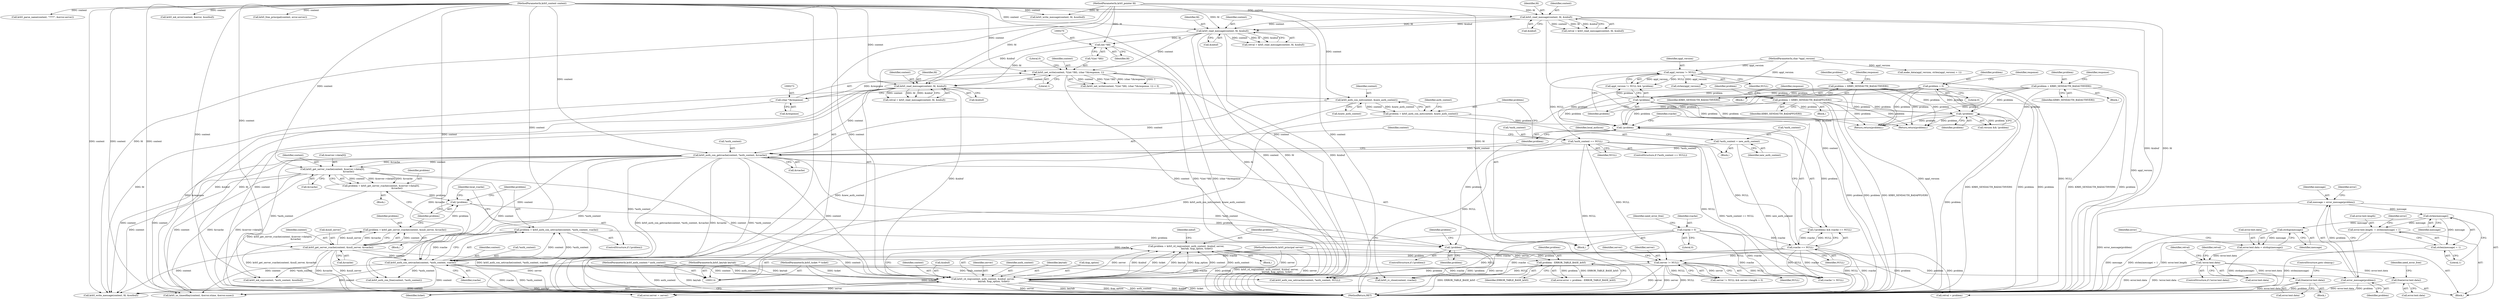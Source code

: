 digraph "0_krb5_102bb6ebf20f9174130c85c3b052ae104e5073ec_0@API" {
"1000475" [label="(Call,strlen(message))"];
"1000464" [label="(Call,message = error_message(problem))"];
"1000466" [label="(Call,error_message(problem))"];
"1000450" [label="(Call,problem - ERROR_TABLE_BASE_krb5)"];
"1000388" [label="(Call,problem = krb5_rd_req(context, auth_context, &inbuf, server,\n                              keytab, &ap_option, ticket))"];
"1000390" [label="(Call,krb5_rd_req(context, auth_context, &inbuf, server,\n                              keytab, &ap_option, ticket))"];
"1000376" [label="(Call,krb5_auth_con_setrcache(context, *auth_context, rcache))"];
"1000341" [label="(Call,krb5_get_server_rcache(context, &server->data[0],\n                                             &rcache))"];
"1000314" [label="(Call,krb5_auth_con_getrcache(context, *auth_context, &rcache))"];
"1000303" [label="(Call,krb5_auth_con_init(context, &new_auth_context))"];
"1000288" [label="(Call,krb5_read_message(context, fd, &inbuf))"];
"1000266" [label="(Call,krb5_net_write(context, *((int *)fd), (char *)&response, 1))"];
"1000215" [label="(Call,krb5_read_message(context, fd, &inbuf))"];
"1000168" [label="(Call,krb5_read_message(context, fd, &inbuf))"];
"1000115" [label="(MethodParameterIn,krb5_context context)"];
"1000117" [label="(MethodParameterIn,krb5_pointer fd)"];
"1000272" [label="(Call,(char *)&response)"];
"1000269" [label="(Call,(int *)fd)"];
"1000296" [label="(Call,*auth_context == NULL)"];
"1000224" [label="(Call,appl_version != NULL)"];
"1000118" [label="(MethodParameterIn,char *appl_version)"];
"1000307" [label="(Call,*auth_context = new_auth_context)"];
"1000365" [label="(Call,krb5_get_server_rcache(context, &null_server, &rcache))"];
"1000324" [label="(Call,rcache == NULL)"];
"1000135" [label="(Call,rcache = 0)"];
"1000116" [label="(MethodParameterIn,krb5_auth_context * auth_context)"];
"1000330" [label="(Call,server != NULL)"];
"1000119" [label="(MethodParameterIn,krb5_principal server)"];
"1000121" [label="(MethodParameterIn,krb5_keytab keytab)"];
"1000122" [label="(MethodParameterIn,krb5_ticket ** ticket)"];
"1000385" [label="(Call,!problem)"];
"1000374" [label="(Call,problem = krb5_auth_con_setrcache(context, *auth_context, rcache))"];
"1000372" [label="(Call,!problem)"];
"1000363" [label="(Call,problem = krb5_get_server_rcache(context, &null_server, &rcache))"];
"1000339" [label="(Call,problem = krb5_get_server_rcache(context, &server->data[0],\n                                             &rcache))"];
"1000322" [label="(Call,!problem)"];
"1000206" [label="(Call,problem = KRB5_SENDAUTH_BADAUTHVERS)"];
"1000301" [label="(Call,problem = krb5_auth_con_init(context, &new_auth_context))"];
"1000153" [label="(Call,problem = 0)"];
"1000244" [label="(Call,problem = KRB5_SENDAUTH_BADAPPLVERS)"];
"1000191" [label="(Call,problem = KRB5_SENDAUTH_BADAUTHVERS)"];
"1000227" [label="(Call,!problem)"];
"1000253" [label="(Call,!problem)"];
"1000468" [label="(Call,error.text.length  = strlen(message) + 1)"];
"1000474" [label="(Call,strlen(message) + 1)"];
"1000484" [label="(Call,strdup(message))"];
"1000478" [label="(Call,error.text.data = strdup(message))"];
"1000487" [label="(Call,!error.text.data)"];
"1000508" [label="(Call,free(error.text.data))"];
"1000515" [label="(Call,free(error.text.data))"];
"1000365" [label="(Call,krb5_get_server_rcache(context, &null_server, &rcache))"];
"1000265" [label="(Call,(krb5_net_write(context, *((int *)fd), (char *)&response, 1)) < 0)"];
"1000326" [label="(Identifier,NULL)"];
"1000382" [label="(Identifier,local_rcache)"];
"1000274" [label="(Call,&response)"];
"1000391" [label="(Identifier,context)"];
"1000117" [label="(MethodParameterIn,krb5_pointer fd)"];
"1000308" [label="(Call,*auth_context)"];
"1000477" [label="(Literal,1)"];
"1000515" [label="(Call,free(error.text.data))"];
"1000509" [label="(Call,error.text.data)"];
"1000464" [label="(Call,message = error_message(problem))"];
"1000235" [label="(Call,strlen(appl_version))"];
"1000340" [label="(Identifier,problem)"];
"1000243" [label="(Block,)"];
"1000469" [label="(Call,error.text.length)"];
"1000288" [label="(Call,krb5_read_message(context, fd, &inbuf))"];
"1000371" [label="(ControlStructure,if (!problem))"];
"1000402" [label="(Identifier,inbuf)"];
"1000286" [label="(Call,retval = krb5_read_message(context, fd, &inbuf))"];
"1000295" [label="(ControlStructure,if (*auth_context == NULL))"];
"1000375" [label="(Identifier,problem)"];
"1000475" [label="(Call,strlen(message))"];
"1000451" [label="(Identifier,problem)"];
"1000207" [label="(Identifier,problem)"];
"1000363" [label="(Call,problem = krb5_get_server_rcache(context, &null_server, &rcache))"];
"1000514" [label="(ControlStructure,goto cleanup;)"];
"1000500" [label="(Identifier,retval)"];
"1000191" [label="(Call,problem = KRB5_SENDAUTH_BADAUTHVERS)"];
"1000304" [label="(Identifier,context)"];
"1000376" [label="(Call,krb5_auth_con_setrcache(context, *auth_context, rcache))"];
"1000582" [label="(Call,krb5_write_message(context, fd, &outbuf))"];
"1000254" [label="(Identifier,problem)"];
"1000487" [label="(Call,!error.text.data)"];
"1000495" [label="(Identifier,retval)"];
"1000137" [label="(Literal,0)"];
"1000490" [label="(Identifier,error)"];
"1000485" [label="(Identifier,message)"];
"1000377" [label="(Identifier,context)"];
"1000352" [label="(Block,)"];
"1000415" [label="(Call,krb5_us_timeofday(context, &error.stime, &error.susec))"];
"1000218" [label="(Call,&inbuf)"];
"1000271" [label="(Identifier,fd)"];
"1000330" [label="(Call,server != NULL)"];
"1000122" [label="(MethodParameterIn,krb5_ticket ** ticket)"];
"1000154" [label="(Identifier,problem)"];
"1000436" [label="(Call,krb5_parse_name(context, \"????\", &error.server))"];
"1000314" [label="(Call,krb5_auth_con_getrcache(context, *auth_context, &rcache))"];
"1000309" [label="(Identifier,auth_context)"];
"1000153" [label="(Call,problem = 0)"];
"1000290" [label="(Identifier,fd)"];
"1000116" [label="(MethodParameterIn,krb5_auth_context * auth_context)"];
"1000226" [label="(Identifier,NULL)"];
"1000542" [label="(Call,krb5_write_message(context, fd, &outbuf))"];
"1000307" [label="(Call,*auth_context = new_auth_context)"];
"1000206" [label="(Call,problem = KRB5_SENDAUTH_BADAUTHVERS)"];
"1000466" [label="(Call,error_message(problem))"];
"1000479" [label="(Call,error.text.data)"];
"1000277" [label="(Literal,0)"];
"1000620" [label="(MethodReturn,RET)"];
"1000302" [label="(Identifier,problem)"];
"1000405" [label="(Identifier,problem)"];
"1000232" [label="(Call,make_data(appl_version, strlen(appl_version) + 1))"];
"1000136" [label="(Identifier,rcache)"];
"1000478" [label="(Call,error.text.data = strdup(message))"];
"1000297" [label="(Call,*auth_context)"];
"1000266" [label="(Call,krb5_net_write(context, *((int *)fd), (char *)&response, 1))"];
"1000205" [label="(Block,)"];
"1000253" [label="(Call,!problem)"];
"1000118" [label="(MethodParameterIn,char *appl_version)"];
"1000323" [label="(Identifier,problem)"];
"1000322" [label="(Call,!problem)"];
"1000389" [label="(Identifier,problem)"];
"1000227" [label="(Call,!problem)"];
"1000450" [label="(Call,problem - ERROR_TABLE_BASE_krb5)"];
"1000349" [label="(Call,&rcache)"];
"1000216" [label="(Identifier,context)"];
"1000366" [label="(Identifier,context)"];
"1000246" [label="(Identifier,KRB5_SENDAUTH_BADAPPLVERS)"];
"1000224" [label="(Call,appl_version != NULL)"];
"1000481" [label="(Identifier,error)"];
"1000217" [label="(Identifier,fd)"];
"1000329" [label="(Call,server != NULL && server->length > 0)"];
"1000393" [label="(Call,&inbuf)"];
"1000169" [label="(Identifier,context)"];
"1000613" [label="(Call,krb5_auth_con_setrcache(context, *auth_context, NULL))"];
"1000143" [label="(Identifier,need_error_free)"];
"1000386" [label="(Identifier,problem)"];
"1000474" [label="(Call,strlen(message) + 1)"];
"1000373" [label="(Identifier,problem)"];
"1000446" [label="(Call,error.error = problem - ERROR_TABLE_BASE_krb5)"];
"1000488" [label="(Call,error.text.data)"];
"1000324" [label="(Call,rcache == NULL)"];
"1000268" [label="(Call,*((int *)fd))"];
"1000571" [label="(Call,krb5_mk_rep(context, *auth_context, &outbuf))"];
"1000385" [label="(Call,!problem)"];
"1000312" [label="(Identifier,local_authcon)"];
"1000507" [label="(Block,)"];
"1000395" [label="(Identifier,server)"];
"1000279" [label="(Return,return(problem);)"];
"1000244" [label="(Call,problem = KRB5_SENDAUTH_BADAPPLVERS)"];
"1000486" [label="(ControlStructure,if (!error.text.data))"];
"1000392" [label="(Identifier,auth_context)"];
"1000315" [label="(Identifier,context)"];
"1000299" [label="(Identifier,NULL)"];
"1000332" [label="(Identifier,NULL)"];
"1000115" [label="(MethodParameterIn,krb5_context context)"];
"1000166" [label="(Call,retval = krb5_read_message(context, fd, &inbuf))"];
"1000325" [label="(Identifier,rcache)"];
"1000380" [label="(Identifier,rcache)"];
"1000396" [label="(Identifier,keytab)"];
"1000193" [label="(Identifier,KRB5_SENDAUTH_BADAUTHVERS)"];
"1000276" [label="(Literal,1)"];
"1000300" [label="(Block,)"];
"1000387" [label="(Block,)"];
"1000190" [label="(Block,)"];
"1000516" [label="(Call,error.text.data)"];
"1000342" [label="(Identifier,context)"];
"1000208" [label="(Identifier,KRB5_SENDAUTH_BADAUTHVERS)"];
"1000406" [label="(Block,)"];
"1000272" [label="(Call,(char *)&response)"];
"1000335" [label="(Identifier,server)"];
"1000192" [label="(Identifier,problem)"];
"1000310" [label="(Identifier,new_auth_context)"];
"1000195" [label="(Identifier,response)"];
"1000210" [label="(Identifier,response)"];
"1000501" [label="(Call,krb5_mk_error(context, &error, &outbuf))"];
"1000364" [label="(Identifier,problem)"];
"1000296" [label="(Call,*auth_context == NULL)"];
"1000397" [label="(Call,&ap_option)"];
"1000316" [label="(Call,*auth_context)"];
"1000171" [label="(Call,&inbuf)"];
"1000155" [label="(Literal,0)"];
"1000248" [label="(Identifier,response)"];
"1000338" [label="(Block,)"];
"1000468" [label="(Call,error.text.length  = strlen(message) + 1)"];
"1000399" [label="(Identifier,ticket)"];
"1000305" [label="(Call,&new_auth_context)"];
"1000452" [label="(Identifier,ERROR_TABLE_BASE_krb5)"];
"1000556" [label="(Call,retval = problem)"];
"1000343" [label="(Call,&server->data[0])"];
"1000471" [label="(Identifier,error)"];
"1000283" [label="(Return,return(problem);)"];
"1000476" [label="(Identifier,message)"];
"1000267" [label="(Identifier,context)"];
"1000170" [label="(Identifier,fd)"];
"1000291" [label="(Call,&inbuf)"];
"1000465" [label="(Identifier,message)"];
"1000223" [label="(Call,appl_version != NULL && !problem)"];
"1000303" [label="(Call,krb5_auth_con_init(context, &new_auth_context))"];
"1000157" [label="(Identifier,response)"];
"1000251" [label="(Call,version && !problem)"];
"1000225" [label="(Identifier,appl_version)"];
"1000369" [label="(Call,&rcache)"];
"1000119" [label="(MethodParameterIn,krb5_principal server)"];
"1000124" [label="(Block,)"];
"1000213" [label="(Call,retval = krb5_read_message(context, fd, &inbuf))"];
"1000135" [label="(Call,rcache = 0)"];
"1000427" [label="(Call,error.server = server)"];
"1000388" [label="(Call,problem = krb5_rd_req(context, auth_context, &inbuf, server,\n                              keytab, &ap_option, ticket))"];
"1000168" [label="(Call,krb5_read_message(context, fd, &inbuf))"];
"1000301" [label="(Call,problem = krb5_auth_con_init(context, &new_auth_context))"];
"1000318" [label="(Call,&rcache)"];
"1000522" [label="(Identifier,need_error_free)"];
"1000390" [label="(Call,krb5_rd_req(context, auth_context, &inbuf, server,\n                              keytab, &ap_option, ticket))"];
"1000610" [label="(Call,krb5_rc_close(context, rcache))"];
"1000269" [label="(Call,(int *)fd)"];
"1000367" [label="(Call,&null_server)"];
"1000339" [label="(Call,problem = krb5_get_server_rcache(context, &server->data[0],\n                                             &rcache))"];
"1000467" [label="(Identifier,problem)"];
"1000598" [label="(Call,krb5_auth_con_free(context, *auth_context))"];
"1000606" [label="(Call,rcache != NULL)"];
"1000378" [label="(Call,*auth_context)"];
"1000289" [label="(Identifier,context)"];
"1000228" [label="(Identifier,problem)"];
"1000372" [label="(Call,!problem)"];
"1000341" [label="(Call,krb5_get_server_rcache(context, &server->data[0],\n                                             &rcache))"];
"1000321" [label="(Call,(!problem) && rcache == NULL)"];
"1000245" [label="(Identifier,problem)"];
"1000384" [label="(ControlStructure,if (!problem))"];
"1000508" [label="(Call,free(error.text.data))"];
"1000523" [label="(Call,krb5_free_principal(context, error.server))"];
"1000331" [label="(Identifier,server)"];
"1000484" [label="(Call,strdup(message))"];
"1000215" [label="(Call,krb5_read_message(context, fd, &inbuf))"];
"1000374" [label="(Call,problem = krb5_auth_con_setrcache(context, *auth_context, rcache))"];
"1000121" [label="(MethodParameterIn,krb5_keytab keytab)"];
"1000475" -> "1000474"  [label="AST: "];
"1000475" -> "1000476"  [label="CFG: "];
"1000476" -> "1000475"  [label="AST: "];
"1000477" -> "1000475"  [label="CFG: "];
"1000475" -> "1000468"  [label="DDG: message"];
"1000475" -> "1000474"  [label="DDG: message"];
"1000464" -> "1000475"  [label="DDG: message"];
"1000475" -> "1000484"  [label="DDG: message"];
"1000464" -> "1000406"  [label="AST: "];
"1000464" -> "1000466"  [label="CFG: "];
"1000465" -> "1000464"  [label="AST: "];
"1000466" -> "1000464"  [label="AST: "];
"1000471" -> "1000464"  [label="CFG: "];
"1000464" -> "1000620"  [label="DDG: error_message(problem)"];
"1000466" -> "1000464"  [label="DDG: problem"];
"1000466" -> "1000467"  [label="CFG: "];
"1000467" -> "1000466"  [label="AST: "];
"1000466" -> "1000620"  [label="DDG: problem"];
"1000450" -> "1000466"  [label="DDG: problem"];
"1000466" -> "1000556"  [label="DDG: problem"];
"1000450" -> "1000446"  [label="AST: "];
"1000450" -> "1000452"  [label="CFG: "];
"1000451" -> "1000450"  [label="AST: "];
"1000452" -> "1000450"  [label="AST: "];
"1000446" -> "1000450"  [label="CFG: "];
"1000450" -> "1000620"  [label="DDG: ERROR_TABLE_BASE_krb5"];
"1000450" -> "1000446"  [label="DDG: problem"];
"1000450" -> "1000446"  [label="DDG: ERROR_TABLE_BASE_krb5"];
"1000388" -> "1000450"  [label="DDG: problem"];
"1000385" -> "1000450"  [label="DDG: problem"];
"1000388" -> "1000387"  [label="AST: "];
"1000388" -> "1000390"  [label="CFG: "];
"1000389" -> "1000388"  [label="AST: "];
"1000390" -> "1000388"  [label="AST: "];
"1000402" -> "1000388"  [label="CFG: "];
"1000388" -> "1000620"  [label="DDG: problem"];
"1000388" -> "1000620"  [label="DDG: krb5_rd_req(context, auth_context, &inbuf, server,\n                              keytab, &ap_option, ticket)"];
"1000390" -> "1000388"  [label="DDG: server"];
"1000390" -> "1000388"  [label="DDG: &inbuf"];
"1000390" -> "1000388"  [label="DDG: ticket"];
"1000390" -> "1000388"  [label="DDG: keytab"];
"1000390" -> "1000388"  [label="DDG: &ap_option"];
"1000390" -> "1000388"  [label="DDG: context"];
"1000390" -> "1000388"  [label="DDG: auth_context"];
"1000388" -> "1000556"  [label="DDG: problem"];
"1000390" -> "1000399"  [label="CFG: "];
"1000391" -> "1000390"  [label="AST: "];
"1000392" -> "1000390"  [label="AST: "];
"1000393" -> "1000390"  [label="AST: "];
"1000395" -> "1000390"  [label="AST: "];
"1000396" -> "1000390"  [label="AST: "];
"1000397" -> "1000390"  [label="AST: "];
"1000399" -> "1000390"  [label="AST: "];
"1000390" -> "1000620"  [label="DDG: keytab"];
"1000390" -> "1000620"  [label="DDG: &ap_option"];
"1000390" -> "1000620"  [label="DDG: auth_context"];
"1000390" -> "1000620"  [label="DDG: &inbuf"];
"1000390" -> "1000620"  [label="DDG: ticket"];
"1000390" -> "1000620"  [label="DDG: server"];
"1000376" -> "1000390"  [label="DDG: context"];
"1000314" -> "1000390"  [label="DDG: context"];
"1000341" -> "1000390"  [label="DDG: context"];
"1000365" -> "1000390"  [label="DDG: context"];
"1000115" -> "1000390"  [label="DDG: context"];
"1000116" -> "1000390"  [label="DDG: auth_context"];
"1000288" -> "1000390"  [label="DDG: &inbuf"];
"1000330" -> "1000390"  [label="DDG: server"];
"1000119" -> "1000390"  [label="DDG: server"];
"1000121" -> "1000390"  [label="DDG: keytab"];
"1000122" -> "1000390"  [label="DDG: ticket"];
"1000390" -> "1000415"  [label="DDG: context"];
"1000390" -> "1000427"  [label="DDG: server"];
"1000390" -> "1000542"  [label="DDG: context"];
"1000376" -> "1000374"  [label="AST: "];
"1000376" -> "1000380"  [label="CFG: "];
"1000377" -> "1000376"  [label="AST: "];
"1000378" -> "1000376"  [label="AST: "];
"1000380" -> "1000376"  [label="AST: "];
"1000374" -> "1000376"  [label="CFG: "];
"1000376" -> "1000620"  [label="DDG: rcache"];
"1000376" -> "1000620"  [label="DDG: *auth_context"];
"1000376" -> "1000374"  [label="DDG: context"];
"1000376" -> "1000374"  [label="DDG: *auth_context"];
"1000376" -> "1000374"  [label="DDG: rcache"];
"1000341" -> "1000376"  [label="DDG: context"];
"1000365" -> "1000376"  [label="DDG: context"];
"1000115" -> "1000376"  [label="DDG: context"];
"1000314" -> "1000376"  [label="DDG: *auth_context"];
"1000324" -> "1000376"  [label="DDG: rcache"];
"1000135" -> "1000376"  [label="DDG: rcache"];
"1000376" -> "1000415"  [label="DDG: context"];
"1000376" -> "1000542"  [label="DDG: context"];
"1000376" -> "1000571"  [label="DDG: *auth_context"];
"1000376" -> "1000598"  [label="DDG: *auth_context"];
"1000376" -> "1000606"  [label="DDG: rcache"];
"1000376" -> "1000610"  [label="DDG: rcache"];
"1000376" -> "1000613"  [label="DDG: *auth_context"];
"1000341" -> "1000339"  [label="AST: "];
"1000341" -> "1000349"  [label="CFG: "];
"1000342" -> "1000341"  [label="AST: "];
"1000343" -> "1000341"  [label="AST: "];
"1000349" -> "1000341"  [label="AST: "];
"1000339" -> "1000341"  [label="CFG: "];
"1000341" -> "1000620"  [label="DDG: &rcache"];
"1000341" -> "1000620"  [label="DDG: &server->data[0]"];
"1000341" -> "1000339"  [label="DDG: context"];
"1000341" -> "1000339"  [label="DDG: &server->data[0]"];
"1000341" -> "1000339"  [label="DDG: &rcache"];
"1000314" -> "1000341"  [label="DDG: context"];
"1000314" -> "1000341"  [label="DDG: &rcache"];
"1000115" -> "1000341"  [label="DDG: context"];
"1000341" -> "1000415"  [label="DDG: context"];
"1000341" -> "1000542"  [label="DDG: context"];
"1000314" -> "1000124"  [label="AST: "];
"1000314" -> "1000318"  [label="CFG: "];
"1000315" -> "1000314"  [label="AST: "];
"1000316" -> "1000314"  [label="AST: "];
"1000318" -> "1000314"  [label="AST: "];
"1000323" -> "1000314"  [label="CFG: "];
"1000314" -> "1000620"  [label="DDG: &rcache"];
"1000314" -> "1000620"  [label="DDG: *auth_context"];
"1000314" -> "1000620"  [label="DDG: krb5_auth_con_getrcache(context, *auth_context, &rcache)"];
"1000303" -> "1000314"  [label="DDG: context"];
"1000288" -> "1000314"  [label="DDG: context"];
"1000115" -> "1000314"  [label="DDG: context"];
"1000296" -> "1000314"  [label="DDG: *auth_context"];
"1000307" -> "1000314"  [label="DDG: *auth_context"];
"1000314" -> "1000365"  [label="DDG: context"];
"1000314" -> "1000365"  [label="DDG: &rcache"];
"1000314" -> "1000415"  [label="DDG: context"];
"1000314" -> "1000542"  [label="DDG: context"];
"1000314" -> "1000571"  [label="DDG: *auth_context"];
"1000314" -> "1000598"  [label="DDG: *auth_context"];
"1000314" -> "1000613"  [label="DDG: *auth_context"];
"1000303" -> "1000301"  [label="AST: "];
"1000303" -> "1000305"  [label="CFG: "];
"1000304" -> "1000303"  [label="AST: "];
"1000305" -> "1000303"  [label="AST: "];
"1000301" -> "1000303"  [label="CFG: "];
"1000303" -> "1000620"  [label="DDG: &new_auth_context"];
"1000303" -> "1000301"  [label="DDG: context"];
"1000303" -> "1000301"  [label="DDG: &new_auth_context"];
"1000288" -> "1000303"  [label="DDG: context"];
"1000115" -> "1000303"  [label="DDG: context"];
"1000288" -> "1000286"  [label="AST: "];
"1000288" -> "1000291"  [label="CFG: "];
"1000289" -> "1000288"  [label="AST: "];
"1000290" -> "1000288"  [label="AST: "];
"1000291" -> "1000288"  [label="AST: "];
"1000286" -> "1000288"  [label="CFG: "];
"1000288" -> "1000620"  [label="DDG: &inbuf"];
"1000288" -> "1000620"  [label="DDG: fd"];
"1000288" -> "1000620"  [label="DDG: context"];
"1000288" -> "1000286"  [label="DDG: context"];
"1000288" -> "1000286"  [label="DDG: fd"];
"1000288" -> "1000286"  [label="DDG: &inbuf"];
"1000266" -> "1000288"  [label="DDG: context"];
"1000115" -> "1000288"  [label="DDG: context"];
"1000269" -> "1000288"  [label="DDG: fd"];
"1000117" -> "1000288"  [label="DDG: fd"];
"1000215" -> "1000288"  [label="DDG: &inbuf"];
"1000288" -> "1000542"  [label="DDG: fd"];
"1000266" -> "1000265"  [label="AST: "];
"1000266" -> "1000276"  [label="CFG: "];
"1000267" -> "1000266"  [label="AST: "];
"1000268" -> "1000266"  [label="AST: "];
"1000272" -> "1000266"  [label="AST: "];
"1000276" -> "1000266"  [label="AST: "];
"1000277" -> "1000266"  [label="CFG: "];
"1000266" -> "1000620"  [label="DDG: context"];
"1000266" -> "1000620"  [label="DDG: *((int *)fd)"];
"1000266" -> "1000620"  [label="DDG: (char *)&response"];
"1000266" -> "1000265"  [label="DDG: context"];
"1000266" -> "1000265"  [label="DDG: *((int *)fd)"];
"1000266" -> "1000265"  [label="DDG: (char *)&response"];
"1000266" -> "1000265"  [label="DDG: 1"];
"1000215" -> "1000266"  [label="DDG: context"];
"1000115" -> "1000266"  [label="DDG: context"];
"1000272" -> "1000266"  [label="DDG: &response"];
"1000215" -> "1000213"  [label="AST: "];
"1000215" -> "1000218"  [label="CFG: "];
"1000216" -> "1000215"  [label="AST: "];
"1000217" -> "1000215"  [label="AST: "];
"1000218" -> "1000215"  [label="AST: "];
"1000213" -> "1000215"  [label="CFG: "];
"1000215" -> "1000620"  [label="DDG: context"];
"1000215" -> "1000620"  [label="DDG: fd"];
"1000215" -> "1000620"  [label="DDG: &inbuf"];
"1000215" -> "1000213"  [label="DDG: context"];
"1000215" -> "1000213"  [label="DDG: fd"];
"1000215" -> "1000213"  [label="DDG: &inbuf"];
"1000168" -> "1000215"  [label="DDG: context"];
"1000168" -> "1000215"  [label="DDG: fd"];
"1000168" -> "1000215"  [label="DDG: &inbuf"];
"1000115" -> "1000215"  [label="DDG: context"];
"1000117" -> "1000215"  [label="DDG: fd"];
"1000215" -> "1000269"  [label="DDG: fd"];
"1000168" -> "1000166"  [label="AST: "];
"1000168" -> "1000171"  [label="CFG: "];
"1000169" -> "1000168"  [label="AST: "];
"1000170" -> "1000168"  [label="AST: "];
"1000171" -> "1000168"  [label="AST: "];
"1000166" -> "1000168"  [label="CFG: "];
"1000168" -> "1000620"  [label="DDG: context"];
"1000168" -> "1000620"  [label="DDG: &inbuf"];
"1000168" -> "1000620"  [label="DDG: fd"];
"1000168" -> "1000166"  [label="DDG: context"];
"1000168" -> "1000166"  [label="DDG: fd"];
"1000168" -> "1000166"  [label="DDG: &inbuf"];
"1000115" -> "1000168"  [label="DDG: context"];
"1000117" -> "1000168"  [label="DDG: fd"];
"1000115" -> "1000114"  [label="AST: "];
"1000115" -> "1000620"  [label="DDG: context"];
"1000115" -> "1000365"  [label="DDG: context"];
"1000115" -> "1000415"  [label="DDG: context"];
"1000115" -> "1000436"  [label="DDG: context"];
"1000115" -> "1000501"  [label="DDG: context"];
"1000115" -> "1000523"  [label="DDG: context"];
"1000115" -> "1000542"  [label="DDG: context"];
"1000115" -> "1000571"  [label="DDG: context"];
"1000115" -> "1000582"  [label="DDG: context"];
"1000115" -> "1000598"  [label="DDG: context"];
"1000115" -> "1000610"  [label="DDG: context"];
"1000115" -> "1000613"  [label="DDG: context"];
"1000117" -> "1000114"  [label="AST: "];
"1000117" -> "1000620"  [label="DDG: fd"];
"1000117" -> "1000269"  [label="DDG: fd"];
"1000117" -> "1000542"  [label="DDG: fd"];
"1000117" -> "1000582"  [label="DDG: fd"];
"1000272" -> "1000274"  [label="CFG: "];
"1000273" -> "1000272"  [label="AST: "];
"1000274" -> "1000272"  [label="AST: "];
"1000276" -> "1000272"  [label="CFG: "];
"1000272" -> "1000620"  [label="DDG: &response"];
"1000269" -> "1000268"  [label="AST: "];
"1000269" -> "1000271"  [label="CFG: "];
"1000270" -> "1000269"  [label="AST: "];
"1000271" -> "1000269"  [label="AST: "];
"1000268" -> "1000269"  [label="CFG: "];
"1000269" -> "1000620"  [label="DDG: fd"];
"1000296" -> "1000295"  [label="AST: "];
"1000296" -> "1000299"  [label="CFG: "];
"1000297" -> "1000296"  [label="AST: "];
"1000299" -> "1000296"  [label="AST: "];
"1000302" -> "1000296"  [label="CFG: "];
"1000315" -> "1000296"  [label="CFG: "];
"1000296" -> "1000620"  [label="DDG: *auth_context == NULL"];
"1000296" -> "1000620"  [label="DDG: NULL"];
"1000224" -> "1000296"  [label="DDG: NULL"];
"1000296" -> "1000324"  [label="DDG: NULL"];
"1000296" -> "1000330"  [label="DDG: NULL"];
"1000296" -> "1000606"  [label="DDG: NULL"];
"1000296" -> "1000613"  [label="DDG: NULL"];
"1000224" -> "1000223"  [label="AST: "];
"1000224" -> "1000226"  [label="CFG: "];
"1000225" -> "1000224"  [label="AST: "];
"1000226" -> "1000224"  [label="AST: "];
"1000228" -> "1000224"  [label="CFG: "];
"1000223" -> "1000224"  [label="CFG: "];
"1000224" -> "1000620"  [label="DDG: appl_version"];
"1000224" -> "1000620"  [label="DDG: NULL"];
"1000224" -> "1000223"  [label="DDG: appl_version"];
"1000224" -> "1000223"  [label="DDG: NULL"];
"1000118" -> "1000224"  [label="DDG: appl_version"];
"1000224" -> "1000235"  [label="DDG: appl_version"];
"1000118" -> "1000114"  [label="AST: "];
"1000118" -> "1000620"  [label="DDG: appl_version"];
"1000118" -> "1000232"  [label="DDG: appl_version"];
"1000118" -> "1000235"  [label="DDG: appl_version"];
"1000307" -> "1000300"  [label="AST: "];
"1000307" -> "1000310"  [label="CFG: "];
"1000308" -> "1000307"  [label="AST: "];
"1000310" -> "1000307"  [label="AST: "];
"1000312" -> "1000307"  [label="CFG: "];
"1000307" -> "1000620"  [label="DDG: new_auth_context"];
"1000365" -> "1000363"  [label="AST: "];
"1000365" -> "1000369"  [label="CFG: "];
"1000366" -> "1000365"  [label="AST: "];
"1000367" -> "1000365"  [label="AST: "];
"1000369" -> "1000365"  [label="AST: "];
"1000363" -> "1000365"  [label="CFG: "];
"1000365" -> "1000620"  [label="DDG: &rcache"];
"1000365" -> "1000620"  [label="DDG: &null_server"];
"1000365" -> "1000363"  [label="DDG: context"];
"1000365" -> "1000363"  [label="DDG: &null_server"];
"1000365" -> "1000363"  [label="DDG: &rcache"];
"1000365" -> "1000415"  [label="DDG: context"];
"1000365" -> "1000542"  [label="DDG: context"];
"1000324" -> "1000321"  [label="AST: "];
"1000324" -> "1000326"  [label="CFG: "];
"1000325" -> "1000324"  [label="AST: "];
"1000326" -> "1000324"  [label="AST: "];
"1000321" -> "1000324"  [label="CFG: "];
"1000324" -> "1000620"  [label="DDG: NULL"];
"1000324" -> "1000620"  [label="DDG: rcache"];
"1000324" -> "1000321"  [label="DDG: rcache"];
"1000324" -> "1000321"  [label="DDG: NULL"];
"1000135" -> "1000324"  [label="DDG: rcache"];
"1000324" -> "1000330"  [label="DDG: NULL"];
"1000324" -> "1000606"  [label="DDG: rcache"];
"1000324" -> "1000606"  [label="DDG: NULL"];
"1000324" -> "1000610"  [label="DDG: rcache"];
"1000324" -> "1000613"  [label="DDG: NULL"];
"1000135" -> "1000124"  [label="AST: "];
"1000135" -> "1000137"  [label="CFG: "];
"1000136" -> "1000135"  [label="AST: "];
"1000137" -> "1000135"  [label="AST: "];
"1000143" -> "1000135"  [label="CFG: "];
"1000135" -> "1000620"  [label="DDG: rcache"];
"1000135" -> "1000606"  [label="DDG: rcache"];
"1000135" -> "1000610"  [label="DDG: rcache"];
"1000116" -> "1000114"  [label="AST: "];
"1000116" -> "1000620"  [label="DDG: auth_context"];
"1000330" -> "1000329"  [label="AST: "];
"1000330" -> "1000332"  [label="CFG: "];
"1000331" -> "1000330"  [label="AST: "];
"1000332" -> "1000330"  [label="AST: "];
"1000335" -> "1000330"  [label="CFG: "];
"1000329" -> "1000330"  [label="CFG: "];
"1000330" -> "1000620"  [label="DDG: server"];
"1000330" -> "1000620"  [label="DDG: NULL"];
"1000330" -> "1000329"  [label="DDG: server"];
"1000330" -> "1000329"  [label="DDG: NULL"];
"1000119" -> "1000330"  [label="DDG: server"];
"1000330" -> "1000427"  [label="DDG: server"];
"1000330" -> "1000606"  [label="DDG: NULL"];
"1000330" -> "1000613"  [label="DDG: NULL"];
"1000119" -> "1000114"  [label="AST: "];
"1000119" -> "1000620"  [label="DDG: server"];
"1000119" -> "1000427"  [label="DDG: server"];
"1000121" -> "1000114"  [label="AST: "];
"1000121" -> "1000620"  [label="DDG: keytab"];
"1000122" -> "1000114"  [label="AST: "];
"1000122" -> "1000620"  [label="DDG: ticket"];
"1000385" -> "1000384"  [label="AST: "];
"1000385" -> "1000386"  [label="CFG: "];
"1000386" -> "1000385"  [label="AST: "];
"1000389" -> "1000385"  [label="CFG: "];
"1000405" -> "1000385"  [label="CFG: "];
"1000385" -> "1000620"  [label="DDG: problem"];
"1000385" -> "1000620"  [label="DDG: !problem"];
"1000374" -> "1000385"  [label="DDG: problem"];
"1000372" -> "1000385"  [label="DDG: problem"];
"1000322" -> "1000385"  [label="DDG: problem"];
"1000385" -> "1000556"  [label="DDG: problem"];
"1000374" -> "1000371"  [label="AST: "];
"1000375" -> "1000374"  [label="AST: "];
"1000382" -> "1000374"  [label="CFG: "];
"1000374" -> "1000620"  [label="DDG: krb5_auth_con_setrcache(context, *auth_context, rcache)"];
"1000372" -> "1000371"  [label="AST: "];
"1000372" -> "1000373"  [label="CFG: "];
"1000373" -> "1000372"  [label="AST: "];
"1000375" -> "1000372"  [label="CFG: "];
"1000382" -> "1000372"  [label="CFG: "];
"1000363" -> "1000372"  [label="DDG: problem"];
"1000339" -> "1000372"  [label="DDG: problem"];
"1000363" -> "1000352"  [label="AST: "];
"1000364" -> "1000363"  [label="AST: "];
"1000373" -> "1000363"  [label="CFG: "];
"1000363" -> "1000620"  [label="DDG: krb5_get_server_rcache(context, &null_server, &rcache)"];
"1000339" -> "1000338"  [label="AST: "];
"1000340" -> "1000339"  [label="AST: "];
"1000373" -> "1000339"  [label="CFG: "];
"1000339" -> "1000620"  [label="DDG: krb5_get_server_rcache(context, &server->data[0],\n                                             &rcache)"];
"1000322" -> "1000321"  [label="AST: "];
"1000322" -> "1000323"  [label="CFG: "];
"1000323" -> "1000322"  [label="AST: "];
"1000325" -> "1000322"  [label="CFG: "];
"1000321" -> "1000322"  [label="CFG: "];
"1000322" -> "1000321"  [label="DDG: problem"];
"1000206" -> "1000322"  [label="DDG: problem"];
"1000301" -> "1000322"  [label="DDG: problem"];
"1000153" -> "1000322"  [label="DDG: problem"];
"1000244" -> "1000322"  [label="DDG: problem"];
"1000191" -> "1000322"  [label="DDG: problem"];
"1000227" -> "1000322"  [label="DDG: problem"];
"1000253" -> "1000322"  [label="DDG: problem"];
"1000206" -> "1000205"  [label="AST: "];
"1000206" -> "1000208"  [label="CFG: "];
"1000207" -> "1000206"  [label="AST: "];
"1000208" -> "1000206"  [label="AST: "];
"1000210" -> "1000206"  [label="CFG: "];
"1000206" -> "1000620"  [label="DDG: KRB5_SENDAUTH_BADAUTHVERS"];
"1000206" -> "1000620"  [label="DDG: problem"];
"1000206" -> "1000227"  [label="DDG: problem"];
"1000206" -> "1000253"  [label="DDG: problem"];
"1000206" -> "1000279"  [label="DDG: problem"];
"1000206" -> "1000283"  [label="DDG: problem"];
"1000301" -> "1000300"  [label="AST: "];
"1000302" -> "1000301"  [label="AST: "];
"1000309" -> "1000301"  [label="CFG: "];
"1000301" -> "1000620"  [label="DDG: krb5_auth_con_init(context, &new_auth_context)"];
"1000153" -> "1000124"  [label="AST: "];
"1000153" -> "1000155"  [label="CFG: "];
"1000154" -> "1000153"  [label="AST: "];
"1000155" -> "1000153"  [label="AST: "];
"1000157" -> "1000153"  [label="CFG: "];
"1000153" -> "1000620"  [label="DDG: problem"];
"1000153" -> "1000227"  [label="DDG: problem"];
"1000153" -> "1000253"  [label="DDG: problem"];
"1000153" -> "1000279"  [label="DDG: problem"];
"1000153" -> "1000283"  [label="DDG: problem"];
"1000244" -> "1000243"  [label="AST: "];
"1000244" -> "1000246"  [label="CFG: "];
"1000245" -> "1000244"  [label="AST: "];
"1000246" -> "1000244"  [label="AST: "];
"1000248" -> "1000244"  [label="CFG: "];
"1000244" -> "1000620"  [label="DDG: problem"];
"1000244" -> "1000620"  [label="DDG: KRB5_SENDAUTH_BADAPPLVERS"];
"1000244" -> "1000253"  [label="DDG: problem"];
"1000244" -> "1000279"  [label="DDG: problem"];
"1000244" -> "1000283"  [label="DDG: problem"];
"1000191" -> "1000190"  [label="AST: "];
"1000191" -> "1000193"  [label="CFG: "];
"1000192" -> "1000191"  [label="AST: "];
"1000193" -> "1000191"  [label="AST: "];
"1000195" -> "1000191"  [label="CFG: "];
"1000191" -> "1000620"  [label="DDG: KRB5_SENDAUTH_BADAUTHVERS"];
"1000191" -> "1000620"  [label="DDG: problem"];
"1000191" -> "1000227"  [label="DDG: problem"];
"1000191" -> "1000253"  [label="DDG: problem"];
"1000191" -> "1000279"  [label="DDG: problem"];
"1000191" -> "1000283"  [label="DDG: problem"];
"1000227" -> "1000223"  [label="AST: "];
"1000227" -> "1000228"  [label="CFG: "];
"1000228" -> "1000227"  [label="AST: "];
"1000223" -> "1000227"  [label="CFG: "];
"1000227" -> "1000620"  [label="DDG: problem"];
"1000227" -> "1000223"  [label="DDG: problem"];
"1000227" -> "1000253"  [label="DDG: problem"];
"1000227" -> "1000279"  [label="DDG: problem"];
"1000227" -> "1000283"  [label="DDG: problem"];
"1000253" -> "1000251"  [label="AST: "];
"1000253" -> "1000254"  [label="CFG: "];
"1000254" -> "1000253"  [label="AST: "];
"1000251" -> "1000253"  [label="CFG: "];
"1000253" -> "1000620"  [label="DDG: problem"];
"1000253" -> "1000251"  [label="DDG: problem"];
"1000253" -> "1000279"  [label="DDG: problem"];
"1000253" -> "1000283"  [label="DDG: problem"];
"1000468" -> "1000406"  [label="AST: "];
"1000468" -> "1000474"  [label="CFG: "];
"1000469" -> "1000468"  [label="AST: "];
"1000474" -> "1000468"  [label="AST: "];
"1000481" -> "1000468"  [label="CFG: "];
"1000468" -> "1000620"  [label="DDG: strlen(message) + 1"];
"1000468" -> "1000620"  [label="DDG: error.text.length"];
"1000474" -> "1000477"  [label="CFG: "];
"1000477" -> "1000474"  [label="AST: "];
"1000474" -> "1000620"  [label="DDG: strlen(message)"];
"1000484" -> "1000478"  [label="AST: "];
"1000484" -> "1000485"  [label="CFG: "];
"1000485" -> "1000484"  [label="AST: "];
"1000478" -> "1000484"  [label="CFG: "];
"1000484" -> "1000620"  [label="DDG: message"];
"1000484" -> "1000478"  [label="DDG: message"];
"1000478" -> "1000406"  [label="AST: "];
"1000479" -> "1000478"  [label="AST: "];
"1000490" -> "1000478"  [label="CFG: "];
"1000478" -> "1000620"  [label="DDG: strdup(message)"];
"1000478" -> "1000487"  [label="DDG: error.text.data"];
"1000487" -> "1000486"  [label="AST: "];
"1000487" -> "1000488"  [label="CFG: "];
"1000488" -> "1000487"  [label="AST: "];
"1000495" -> "1000487"  [label="CFG: "];
"1000500" -> "1000487"  [label="CFG: "];
"1000487" -> "1000620"  [label="DDG: error.text.data"];
"1000487" -> "1000620"  [label="DDG: !error.text.data"];
"1000487" -> "1000508"  [label="DDG: error.text.data"];
"1000487" -> "1000515"  [label="DDG: error.text.data"];
"1000508" -> "1000507"  [label="AST: "];
"1000508" -> "1000509"  [label="CFG: "];
"1000509" -> "1000508"  [label="AST: "];
"1000514" -> "1000508"  [label="CFG: "];
"1000508" -> "1000620"  [label="DDG: error.text.data"];
"1000515" -> "1000406"  [label="AST: "];
"1000515" -> "1000516"  [label="CFG: "];
"1000516" -> "1000515"  [label="AST: "];
"1000522" -> "1000515"  [label="CFG: "];
"1000515" -> "1000620"  [label="DDG: error.text.data"];
}
